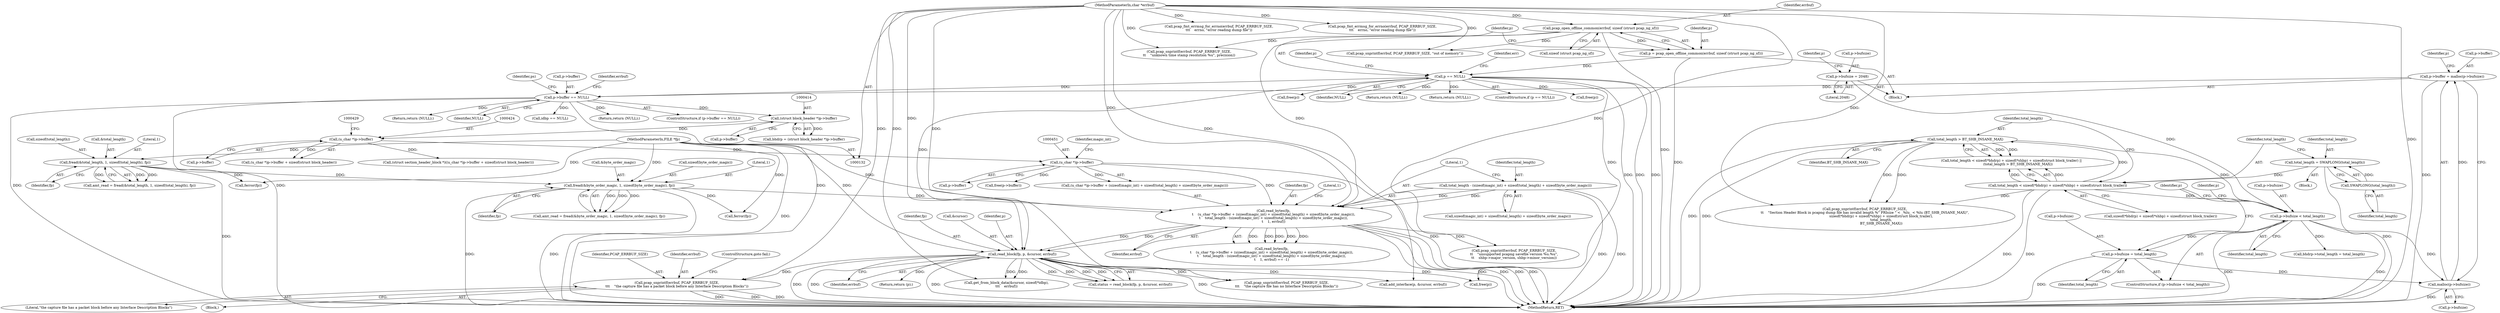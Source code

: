 digraph "0_libpcap_87d6bef033062f969e70fa40c43dfd945d5a20ab@pointer" {
"1000624" [label="(Call,pcap_snprintf(errbuf, PCAP_ERRBUF_SIZE,\n\t\t\t    \"the capture file has a packet block before any Interface Description Blocks\"))"];
"1000549" [label="(Call,read_block(fp, p, &cursor, errbuf))"];
"1000447" [label="(Call,read_bytes(fp,\n\t    (u_char *)p->buffer + (sizeof(magic_int) + sizeof(total_length) + sizeof(byte_order_magic)),\n\t    total_length - (sizeof(magic_int) + sizeof(total_length) + sizeof(byte_order_magic)),\n\t    1, errbuf))"];
"1000205" [label="(Call,fread(&byte_order_magic, 1, sizeof(byte_order_magic), fp))"];
"1000173" [label="(Call,fread(&total_length, 1, sizeof(total_length), fp))"];
"1000134" [label="(MethodParameterIn,FILE *fp)"];
"1000450" [label="(Call,(u_char *)p->buffer)"];
"1000423" [label="(Call,(u_char *)p->buffer)"];
"1000413" [label="(Call,(struct block_header *)p->buffer)"];
"1000388" [label="(Call,p->buffer == NULL)"];
"1000379" [label="(Call,p->buffer = malloc(p->bufsize))"];
"1000383" [label="(Call,malloc(p->bufsize))"];
"1000374" [label="(Call,p->bufsize = total_length)"];
"1000369" [label="(Call,p->bufsize < total_length)"];
"1000363" [label="(Call,p->bufsize = 2048)"];
"1000272" [label="(Call,total_length > BT_SHB_INSANE_MAX)"];
"1000260" [label="(Call,total_length < sizeof(*bhdrp) + sizeof(*shbp) + sizeof(struct block_trailer))"];
"1000254" [label="(Call,total_length = SWAPLONG(total_length))"];
"1000256" [label="(Call,SWAPLONG(total_length))"];
"1000305" [label="(Call,p == NULL)"];
"1000298" [label="(Call,p = pcap_open_offline_common(errbuf, sizeof (struct pcap_ng_sf)))"];
"1000300" [label="(Call,pcap_open_offline_common(errbuf, sizeof (struct pcap_ng_sf)))"];
"1000136" [label="(MethodParameterIn,char *errbuf)"];
"1000463" [label="(Call,total_length - (sizeof(magic_int) + sizeof(total_length) + sizeof(byte_order_magic)))"];
"1000473" [label="(Literal,1)"];
"1000222" [label="(Call,pcap_fmt_errmsg_for_errno(errbuf, PCAP_ERRBUF_SIZE,\n\t\t\t    errno, \"error reading dump file\"))"];
"1000549" [label="(Call,read_block(fp, p, &cursor, errbuf))"];
"1000273" [label="(Identifier,total_length)"];
"1000364" [label="(Call,p->bufsize)"];
"1000354" [label="(Return,return (NULL);)"];
"1000709" [label="(MethodReturn,RET)"];
"1000373" [label="(Identifier,total_length)"];
"1000425" [label="(Call,p->buffer)"];
"1000381" [label="(Identifier,p)"];
"1000371" [label="(Identifier,p)"];
"1000262" [label="(Call,sizeof(*bhdrp) + sizeof(*shbp) + sizeof(struct block_trailer))"];
"1000205" [label="(Call,fread(&byte_order_magic, 1, sizeof(byte_order_magic), fp))"];
"1000219" [label="(Call,ferror(fp))"];
"1000369" [label="(Call,p->bufsize < total_length)"];
"1000446" [label="(Call,read_bytes(fp,\n\t    (u_char *)p->buffer + (sizeof(magic_int) + sizeof(total_length) + sizeof(byte_order_magic)),\n\t    total_length - (sizeof(magic_int) + sizeof(total_length) + sizeof(byte_order_magic)),\n\t    1, errbuf) == -1)"];
"1000257" [label="(Identifier,total_length)"];
"1000302" [label="(Call,sizeof (struct pcap_ng_sf))"];
"1000208" [label="(Literal,1)"];
"1000701" [label="(Call,free(p))"];
"1000300" [label="(Call,pcap_open_offline_common(errbuf, sizeof (struct pcap_ng_sf)))"];
"1000134" [label="(MethodParameterIn,FILE *fp)"];
"1000624" [label="(Call,pcap_snprintf(errbuf, PCAP_ERRBUF_SIZE,\n\t\t\t    \"the capture file has a packet block before any Interface Description Blocks\"))"];
"1000587" [label="(Call,idbp == NULL)"];
"1000363" [label="(Call,p->bufsize = 2048)"];
"1000513" [label="(Call,pcap_snprintf(errbuf, PCAP_ERRBUF_SIZE,\n\t\t    \"unsupported pcapng savefile version %u.%u\",\n\t\t    shbp->major_version, shbp->minor_version))"];
"1000560" [label="(Call,pcap_snprintf(errbuf, PCAP_ERRBUF_SIZE,\n\t\t\t    \"the capture file has no Interface Description Blocks\"))"];
"1000311" [label="(Identifier,err)"];
"1000211" [label="(Identifier,fp)"];
"1000435" [label="(Call,bhdrp->total_length = total_length)"];
"1000256" [label="(Call,SWAPLONG(total_length))"];
"1000413" [label="(Call,(struct block_header *)p->buffer)"];
"1000697" [label="(Call,free(p->buffer))"];
"1000304" [label="(ControlStructure,if (p == NULL))"];
"1000374" [label="(Call,p->bufsize = total_length)"];
"1000547" [label="(Call,status = read_block(fp, p, &cursor, errbuf))"];
"1000390" [label="(Identifier,p)"];
"1000368" [label="(ControlStructure,if (p->bufsize < total_length))"];
"1000375" [label="(Call,p->bufsize)"];
"1000448" [label="(Identifier,fp)"];
"1000457" [label="(Identifier,magic_int)"];
"1000239" [label="(Block,)"];
"1000415" [label="(Call,p->buffer)"];
"1000579" [label="(Call,get_from_block_data(&cursor, sizeof(*idbp),\n\t\t\t    errbuf))"];
"1000628" [label="(ControlStructure,goto fail;)"];
"1000388" [label="(Call,p->buffer == NULL)"];
"1000255" [label="(Identifier,total_length)"];
"1000404" [label="(Return,return (NULL);)"];
"1000450" [label="(Call,(u_char *)p->buffer)"];
"1000343" [label="(Call,pcap_snprintf(errbuf, PCAP_ERRBUF_SIZE,\n\t\t    \"unknown time stamp resolution %u\", precision))"];
"1000380" [label="(Call,p->buffer)"];
"1000348" [label="(Call,free(p))"];
"1000384" [label="(Call,p->bufsize)"];
"1000387" [label="(ControlStructure,if (p->buffer == NULL))"];
"1000465" [label="(Call,sizeof(magic_int) + sizeof(total_length) + sizeof(byte_order_magic))"];
"1000370" [label="(Call,p->bufsize)"];
"1000274" [label="(Identifier,BT_SHB_INSANE_MAX)"];
"1000276" [label="(Call,pcap_snprintf(errbuf, PCAP_ERRBUF_SIZE,\n\t\t    \"Section Header Block in pcapng dump file has invalid length %\" PRIsize \" < _%lu_ < %lu (BT_SHB_INSANE_MAX)\",\n                              sizeof(*bhdrp) + sizeof(*shbp) + sizeof(struct block_trailer),\n                              total_length,\n                              BT_SHB_INSANE_MAX))"];
"1000171" [label="(Call,amt_read = fread(&total_length, 1, sizeof(total_length), fp))"];
"1000395" [label="(Identifier,errbuf)"];
"1000554" [label="(Identifier,errbuf)"];
"1000394" [label="(Call,pcap_snprintf(errbuf, PCAP_ERRBUF_SIZE, \"out of memory\"))"];
"1000317" [label="(Identifier,p)"];
"1000177" [label="(Call,sizeof(total_length))"];
"1000463" [label="(Call,total_length - (sizeof(magic_int) + sizeof(total_length) + sizeof(byte_order_magic)))"];
"1000306" [label="(Identifier,p)"];
"1000452" [label="(Call,p->buffer)"];
"1000423" [label="(Call,(u_char *)p->buffer)"];
"1000411" [label="(Call,bhdrp = (struct block_header *)p->buffer)"];
"1000398" [label="(Call,free(p))"];
"1000254" [label="(Call,total_length = SWAPLONG(total_length))"];
"1000190" [label="(Call,pcap_fmt_errmsg_for_errno(errbuf, PCAP_ERRBUF_SIZE,\n\t\t\t    errno, \"error reading dump file\"))"];
"1000614" [label="(Call,add_interface(p, &cursor, errbuf))"];
"1000550" [label="(Identifier,fp)"];
"1000301" [label="(Identifier,errbuf)"];
"1000174" [label="(Call,&total_length)"];
"1000627" [label="(Literal,\"the capture file has a packet block before any Interface Description Blocks\")"];
"1000449" [label="(Call,(u_char *)p->buffer + (sizeof(magic_int) + sizeof(total_length) + sizeof(byte_order_magic)))"];
"1000552" [label="(Call,&cursor)"];
"1000138" [label="(Block,)"];
"1000272" [label="(Call,total_length > BT_SHB_INSANE_MAX)"];
"1000261" [label="(Identifier,total_length)"];
"1000379" [label="(Call,p->buffer = malloc(p->bufsize))"];
"1000298" [label="(Call,p = pcap_open_offline_common(errbuf, sizeof (struct pcap_ng_sf)))"];
"1000206" [label="(Call,&byte_order_magic)"];
"1000447" [label="(Call,read_bytes(fp,\n\t    (u_char *)p->buffer + (sizeof(magic_int) + sizeof(total_length) + sizeof(byte_order_magic)),\n\t    total_length - (sizeof(magic_int) + sizeof(total_length) + sizeof(byte_order_magic)),\n\t    1, errbuf))"];
"1000408" [label="(Identifier,ps)"];
"1000176" [label="(Literal,1)"];
"1000299" [label="(Identifier,p)"];
"1000203" [label="(Call,amt_read = fread(&byte_order_magic, 1, sizeof(byte_order_magic), fp))"];
"1000305" [label="(Call,p == NULL)"];
"1000551" [label="(Identifier,p)"];
"1000474" [label="(Identifier,errbuf)"];
"1000307" [label="(Identifier,NULL)"];
"1000690" [label="(Return,return (p);)"];
"1000464" [label="(Identifier,total_length)"];
"1000313" [label="(Return,return (NULL);)"];
"1000383" [label="(Call,malloc(p->bufsize))"];
"1000209" [label="(Call,sizeof(byte_order_magic))"];
"1000626" [label="(Identifier,PCAP_ERRBUF_SIZE)"];
"1000136" [label="(MethodParameterIn,char *errbuf)"];
"1000707" [label="(Return,return (NULL);)"];
"1000575" [label="(Block,)"];
"1000187" [label="(Call,ferror(fp))"];
"1000422" [label="(Call,(u_char *)p->buffer + sizeof(struct block_header))"];
"1000378" [label="(Identifier,total_length)"];
"1000367" [label="(Literal,2048)"];
"1000420" [label="(Call,(struct section_header_block *)((u_char *)p->buffer + sizeof(struct block_header)))"];
"1000625" [label="(Identifier,errbuf)"];
"1000173" [label="(Call,fread(&total_length, 1, sizeof(total_length), fp))"];
"1000259" [label="(Call,total_length < sizeof(*bhdrp) + sizeof(*shbp) + sizeof(struct block_trailer) ||\n            (total_length > BT_SHB_INSANE_MAX))"];
"1000476" [label="(Literal,1)"];
"1000392" [label="(Identifier,NULL)"];
"1000179" [label="(Identifier,fp)"];
"1000260" [label="(Call,total_length < sizeof(*bhdrp) + sizeof(*shbp) + sizeof(struct block_trailer))"];
"1000389" [label="(Call,p->buffer)"];
"1000376" [label="(Identifier,p)"];
"1000624" -> "1000575"  [label="AST: "];
"1000624" -> "1000627"  [label="CFG: "];
"1000625" -> "1000624"  [label="AST: "];
"1000626" -> "1000624"  [label="AST: "];
"1000627" -> "1000624"  [label="AST: "];
"1000628" -> "1000624"  [label="CFG: "];
"1000624" -> "1000709"  [label="DDG: "];
"1000624" -> "1000709"  [label="DDG: "];
"1000624" -> "1000709"  [label="DDG: "];
"1000549" -> "1000624"  [label="DDG: "];
"1000136" -> "1000624"  [label="DDG: "];
"1000549" -> "1000547"  [label="AST: "];
"1000549" -> "1000554"  [label="CFG: "];
"1000550" -> "1000549"  [label="AST: "];
"1000551" -> "1000549"  [label="AST: "];
"1000552" -> "1000549"  [label="AST: "];
"1000554" -> "1000549"  [label="AST: "];
"1000547" -> "1000549"  [label="CFG: "];
"1000549" -> "1000709"  [label="DDG: "];
"1000549" -> "1000709"  [label="DDG: "];
"1000549" -> "1000709"  [label="DDG: "];
"1000549" -> "1000709"  [label="DDG: "];
"1000549" -> "1000547"  [label="DDG: "];
"1000549" -> "1000547"  [label="DDG: "];
"1000549" -> "1000547"  [label="DDG: "];
"1000549" -> "1000547"  [label="DDG: "];
"1000447" -> "1000549"  [label="DDG: "];
"1000447" -> "1000549"  [label="DDG: "];
"1000134" -> "1000549"  [label="DDG: "];
"1000305" -> "1000549"  [label="DDG: "];
"1000136" -> "1000549"  [label="DDG: "];
"1000549" -> "1000560"  [label="DDG: "];
"1000549" -> "1000579"  [label="DDG: "];
"1000549" -> "1000579"  [label="DDG: "];
"1000549" -> "1000614"  [label="DDG: "];
"1000549" -> "1000690"  [label="DDG: "];
"1000549" -> "1000701"  [label="DDG: "];
"1000447" -> "1000446"  [label="AST: "];
"1000447" -> "1000474"  [label="CFG: "];
"1000448" -> "1000447"  [label="AST: "];
"1000449" -> "1000447"  [label="AST: "];
"1000463" -> "1000447"  [label="AST: "];
"1000473" -> "1000447"  [label="AST: "];
"1000474" -> "1000447"  [label="AST: "];
"1000476" -> "1000447"  [label="CFG: "];
"1000447" -> "1000709"  [label="DDG: "];
"1000447" -> "1000709"  [label="DDG: "];
"1000447" -> "1000709"  [label="DDG: "];
"1000447" -> "1000709"  [label="DDG: "];
"1000447" -> "1000446"  [label="DDG: "];
"1000447" -> "1000446"  [label="DDG: "];
"1000447" -> "1000446"  [label="DDG: "];
"1000447" -> "1000446"  [label="DDG: "];
"1000447" -> "1000446"  [label="DDG: "];
"1000205" -> "1000447"  [label="DDG: "];
"1000134" -> "1000447"  [label="DDG: "];
"1000450" -> "1000447"  [label="DDG: "];
"1000463" -> "1000447"  [label="DDG: "];
"1000463" -> "1000447"  [label="DDG: "];
"1000300" -> "1000447"  [label="DDG: "];
"1000136" -> "1000447"  [label="DDG: "];
"1000447" -> "1000513"  [label="DDG: "];
"1000205" -> "1000203"  [label="AST: "];
"1000205" -> "1000211"  [label="CFG: "];
"1000206" -> "1000205"  [label="AST: "];
"1000208" -> "1000205"  [label="AST: "];
"1000209" -> "1000205"  [label="AST: "];
"1000211" -> "1000205"  [label="AST: "];
"1000203" -> "1000205"  [label="CFG: "];
"1000205" -> "1000709"  [label="DDG: "];
"1000205" -> "1000709"  [label="DDG: "];
"1000205" -> "1000203"  [label="DDG: "];
"1000205" -> "1000203"  [label="DDG: "];
"1000205" -> "1000203"  [label="DDG: "];
"1000173" -> "1000205"  [label="DDG: "];
"1000134" -> "1000205"  [label="DDG: "];
"1000205" -> "1000219"  [label="DDG: "];
"1000173" -> "1000171"  [label="AST: "];
"1000173" -> "1000179"  [label="CFG: "];
"1000174" -> "1000173"  [label="AST: "];
"1000176" -> "1000173"  [label="AST: "];
"1000177" -> "1000173"  [label="AST: "];
"1000179" -> "1000173"  [label="AST: "];
"1000171" -> "1000173"  [label="CFG: "];
"1000173" -> "1000709"  [label="DDG: "];
"1000173" -> "1000171"  [label="DDG: "];
"1000173" -> "1000171"  [label="DDG: "];
"1000173" -> "1000171"  [label="DDG: "];
"1000134" -> "1000173"  [label="DDG: "];
"1000173" -> "1000187"  [label="DDG: "];
"1000134" -> "1000132"  [label="AST: "];
"1000134" -> "1000709"  [label="DDG: "];
"1000134" -> "1000187"  [label="DDG: "];
"1000134" -> "1000219"  [label="DDG: "];
"1000450" -> "1000449"  [label="AST: "];
"1000450" -> "1000452"  [label="CFG: "];
"1000451" -> "1000450"  [label="AST: "];
"1000452" -> "1000450"  [label="AST: "];
"1000457" -> "1000450"  [label="CFG: "];
"1000450" -> "1000709"  [label="DDG: "];
"1000450" -> "1000449"  [label="DDG: "];
"1000423" -> "1000450"  [label="DDG: "];
"1000450" -> "1000697"  [label="DDG: "];
"1000423" -> "1000422"  [label="AST: "];
"1000423" -> "1000425"  [label="CFG: "];
"1000424" -> "1000423"  [label="AST: "];
"1000425" -> "1000423"  [label="AST: "];
"1000429" -> "1000423"  [label="CFG: "];
"1000423" -> "1000420"  [label="DDG: "];
"1000423" -> "1000422"  [label="DDG: "];
"1000413" -> "1000423"  [label="DDG: "];
"1000413" -> "1000411"  [label="AST: "];
"1000413" -> "1000415"  [label="CFG: "];
"1000414" -> "1000413"  [label="AST: "];
"1000415" -> "1000413"  [label="AST: "];
"1000411" -> "1000413"  [label="CFG: "];
"1000413" -> "1000411"  [label="DDG: "];
"1000388" -> "1000413"  [label="DDG: "];
"1000388" -> "1000387"  [label="AST: "];
"1000388" -> "1000392"  [label="CFG: "];
"1000389" -> "1000388"  [label="AST: "];
"1000392" -> "1000388"  [label="AST: "];
"1000395" -> "1000388"  [label="CFG: "];
"1000408" -> "1000388"  [label="CFG: "];
"1000388" -> "1000709"  [label="DDG: "];
"1000388" -> "1000709"  [label="DDG: "];
"1000388" -> "1000709"  [label="DDG: "];
"1000379" -> "1000388"  [label="DDG: "];
"1000305" -> "1000388"  [label="DDG: "];
"1000388" -> "1000404"  [label="DDG: "];
"1000388" -> "1000587"  [label="DDG: "];
"1000388" -> "1000707"  [label="DDG: "];
"1000379" -> "1000138"  [label="AST: "];
"1000379" -> "1000383"  [label="CFG: "];
"1000380" -> "1000379"  [label="AST: "];
"1000383" -> "1000379"  [label="AST: "];
"1000390" -> "1000379"  [label="CFG: "];
"1000379" -> "1000709"  [label="DDG: "];
"1000383" -> "1000379"  [label="DDG: "];
"1000383" -> "1000384"  [label="CFG: "];
"1000384" -> "1000383"  [label="AST: "];
"1000383" -> "1000709"  [label="DDG: "];
"1000374" -> "1000383"  [label="DDG: "];
"1000369" -> "1000383"  [label="DDG: "];
"1000374" -> "1000368"  [label="AST: "];
"1000374" -> "1000378"  [label="CFG: "];
"1000375" -> "1000374"  [label="AST: "];
"1000378" -> "1000374"  [label="AST: "];
"1000381" -> "1000374"  [label="CFG: "];
"1000374" -> "1000709"  [label="DDG: "];
"1000369" -> "1000374"  [label="DDG: "];
"1000369" -> "1000368"  [label="AST: "];
"1000369" -> "1000373"  [label="CFG: "];
"1000370" -> "1000369"  [label="AST: "];
"1000373" -> "1000369"  [label="AST: "];
"1000376" -> "1000369"  [label="CFG: "];
"1000381" -> "1000369"  [label="CFG: "];
"1000369" -> "1000709"  [label="DDG: "];
"1000369" -> "1000709"  [label="DDG: "];
"1000363" -> "1000369"  [label="DDG: "];
"1000272" -> "1000369"  [label="DDG: "];
"1000260" -> "1000369"  [label="DDG: "];
"1000369" -> "1000435"  [label="DDG: "];
"1000363" -> "1000138"  [label="AST: "];
"1000363" -> "1000367"  [label="CFG: "];
"1000364" -> "1000363"  [label="AST: "];
"1000367" -> "1000363"  [label="AST: "];
"1000371" -> "1000363"  [label="CFG: "];
"1000272" -> "1000259"  [label="AST: "];
"1000272" -> "1000274"  [label="CFG: "];
"1000273" -> "1000272"  [label="AST: "];
"1000274" -> "1000272"  [label="AST: "];
"1000259" -> "1000272"  [label="CFG: "];
"1000272" -> "1000709"  [label="DDG: "];
"1000272" -> "1000709"  [label="DDG: "];
"1000272" -> "1000259"  [label="DDG: "];
"1000272" -> "1000259"  [label="DDG: "];
"1000260" -> "1000272"  [label="DDG: "];
"1000272" -> "1000276"  [label="DDG: "];
"1000272" -> "1000276"  [label="DDG: "];
"1000260" -> "1000259"  [label="AST: "];
"1000260" -> "1000262"  [label="CFG: "];
"1000261" -> "1000260"  [label="AST: "];
"1000262" -> "1000260"  [label="AST: "];
"1000273" -> "1000260"  [label="CFG: "];
"1000259" -> "1000260"  [label="CFG: "];
"1000260" -> "1000709"  [label="DDG: "];
"1000260" -> "1000709"  [label="DDG: "];
"1000260" -> "1000259"  [label="DDG: "];
"1000260" -> "1000259"  [label="DDG: "];
"1000254" -> "1000260"  [label="DDG: "];
"1000260" -> "1000276"  [label="DDG: "];
"1000254" -> "1000239"  [label="AST: "];
"1000254" -> "1000256"  [label="CFG: "];
"1000255" -> "1000254"  [label="AST: "];
"1000256" -> "1000254"  [label="AST: "];
"1000261" -> "1000254"  [label="CFG: "];
"1000254" -> "1000709"  [label="DDG: "];
"1000256" -> "1000254"  [label="DDG: "];
"1000256" -> "1000257"  [label="CFG: "];
"1000257" -> "1000256"  [label="AST: "];
"1000305" -> "1000304"  [label="AST: "];
"1000305" -> "1000307"  [label="CFG: "];
"1000306" -> "1000305"  [label="AST: "];
"1000307" -> "1000305"  [label="AST: "];
"1000311" -> "1000305"  [label="CFG: "];
"1000317" -> "1000305"  [label="CFG: "];
"1000305" -> "1000709"  [label="DDG: "];
"1000305" -> "1000709"  [label="DDG: "];
"1000305" -> "1000709"  [label="DDG: "];
"1000298" -> "1000305"  [label="DDG: "];
"1000305" -> "1000313"  [label="DDG: "];
"1000305" -> "1000348"  [label="DDG: "];
"1000305" -> "1000354"  [label="DDG: "];
"1000305" -> "1000398"  [label="DDG: "];
"1000305" -> "1000701"  [label="DDG: "];
"1000298" -> "1000138"  [label="AST: "];
"1000298" -> "1000300"  [label="CFG: "];
"1000299" -> "1000298"  [label="AST: "];
"1000300" -> "1000298"  [label="AST: "];
"1000306" -> "1000298"  [label="CFG: "];
"1000298" -> "1000709"  [label="DDG: "];
"1000300" -> "1000298"  [label="DDG: "];
"1000300" -> "1000302"  [label="CFG: "];
"1000301" -> "1000300"  [label="AST: "];
"1000302" -> "1000300"  [label="AST: "];
"1000300" -> "1000709"  [label="DDG: "];
"1000136" -> "1000300"  [label="DDG: "];
"1000300" -> "1000343"  [label="DDG: "];
"1000300" -> "1000394"  [label="DDG: "];
"1000136" -> "1000132"  [label="AST: "];
"1000136" -> "1000709"  [label="DDG: "];
"1000136" -> "1000190"  [label="DDG: "];
"1000136" -> "1000222"  [label="DDG: "];
"1000136" -> "1000276"  [label="DDG: "];
"1000136" -> "1000343"  [label="DDG: "];
"1000136" -> "1000394"  [label="DDG: "];
"1000136" -> "1000513"  [label="DDG: "];
"1000136" -> "1000560"  [label="DDG: "];
"1000136" -> "1000579"  [label="DDG: "];
"1000136" -> "1000614"  [label="DDG: "];
"1000463" -> "1000465"  [label="CFG: "];
"1000464" -> "1000463"  [label="AST: "];
"1000465" -> "1000463"  [label="AST: "];
"1000473" -> "1000463"  [label="CFG: "];
"1000463" -> "1000709"  [label="DDG: "];
"1000463" -> "1000709"  [label="DDG: "];
}
